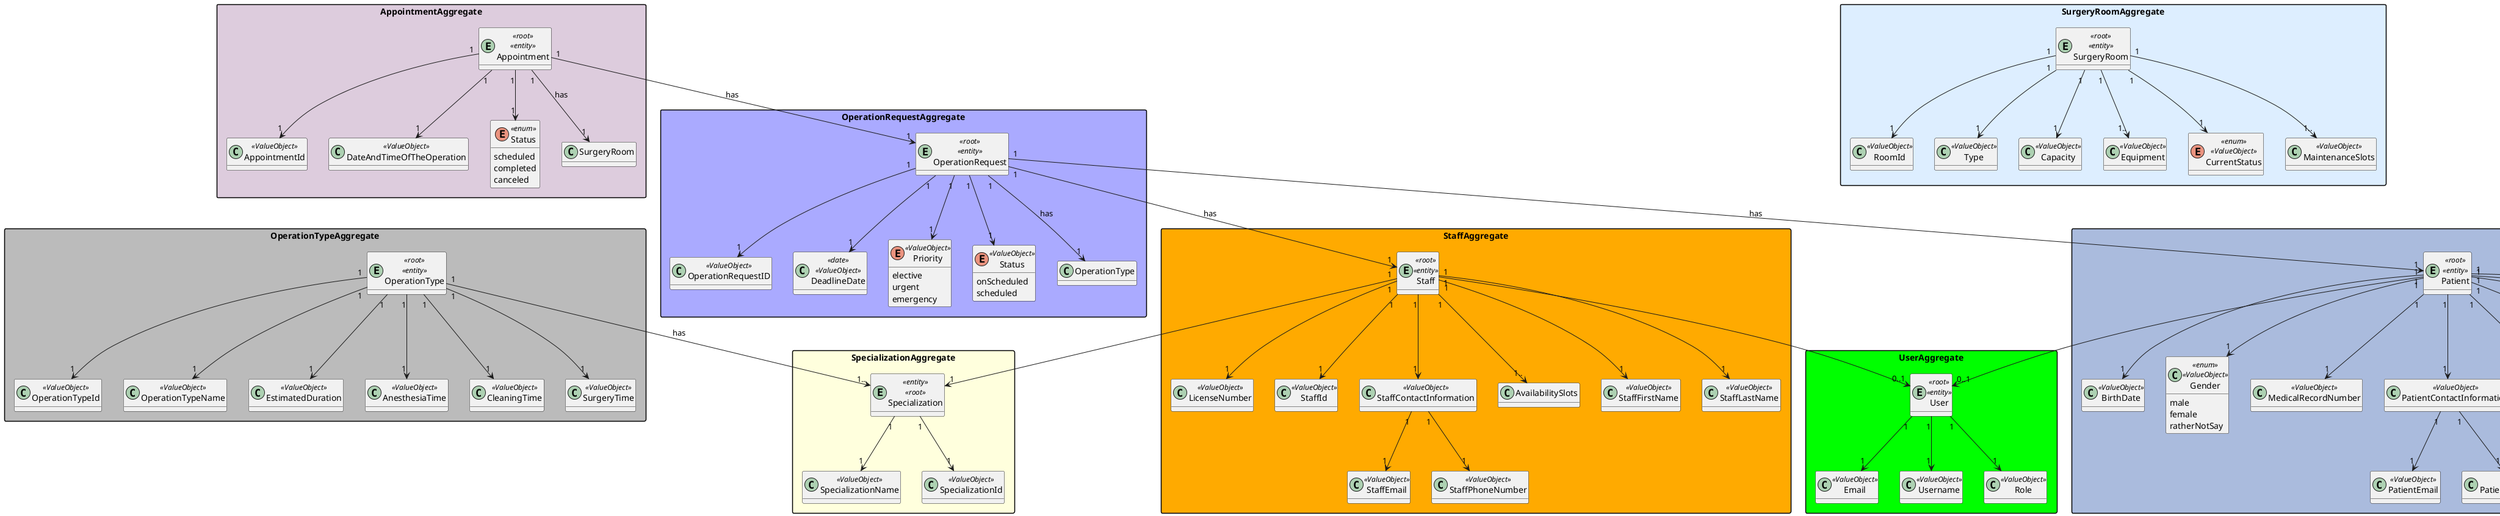 @startuml

skinparam packageStyle rectangle
skinparam package {
    BackgroundColor #ffffff
    BorderColor #000000
}

hide methods

package UserAggregate #00ff00 {
    entity User <<root>> <<entity>> {}
    class Email <<ValueObject>> {}
    class Username <<ValueObject>> {}
    class Role <<ValueObject>> {}

    User "1" --> "1" Email 
    User "1" --> "1" Username
    User "1" --> "1" Role 
}


package SpecializationAggregate #ffffdd {

    entity Specialization <<entity>> <<root>>{}

    class SpecializationName <<ValueObject>>{}
    class SpecializationId <<ValueObject>>{}

    Specialization "1" --> "1" SpecializationId
    Specialization "1" --> "1" SpecializationName
}
package StaffAggregate #ffaa00 {
    entity Staff <<root>> <<entity>> {}

    class LicenseNumber <<ValueObject>> {}
    class StaffId<<ValueObject>> {}
    class StaffContactInformation <<ValueObject>> {}
    class StaffEmail<<ValueObject>> {}
    class StaffPhoneNumber<<ValueObject>> {}
    class AvailabilitySlots {}
    class StaffFirstName <<ValueObject>> {}
    class StaffLastName <<ValueObject>> {}

    Staff "1" --> "0..1" User
    Staff "1" --> "1" LicenseNumber
    Staff "1" --> "1" Specialization
    Staff "1" --> "1" StaffContactInformation
    Staff "1" --> "1.." AvailabilitySlots
    Staff "1" --> "1" StaffFirstName
    Staff "1" --> "1" StaffId
    Staff "1" --> "1" StaffLastName
    StaffContactInformation "1" --> "1" StaffEmail
    StaffContactInformation "1" --> "1" StaffPhoneNumber
}

package PatientAggregate #aabbdd {
    entity Patient <<root>> <<entity>> {}
    class BirthDate <<ValueObject>> {}
    class Gender <<enum>> <<ValueObject>> {
        male 
        female
        ratherNotSay
    }
    class MedicalRecordNumber <<ValueObject>> {}
    class PatientContactInformation <<ValueObject>> {} /' Repeated class '/
    class PatientEmail<<ValueObject>> {}
    class PatientPhoneNumber<<ValueObject>> {}
    class Allergies <<ValueObject>> {}
    class EmergencyContact <<ValueObject>> {}
    class AppointmentHistory <<ValueObject>> {}
    class PatientFirstName <<ValueObject>> {}
    class PatientLastName <<ValueObject>> {}

    Patient "1" --> "0..1" User 
    Patient "1" --> "1" BirthDate 
    Patient "1" --> "1" Gender 
    Patient "1" --> "1" MedicalRecordNumber 
    Patient "1" --> "1" PatientContactInformation 
    Patient "1" --> "0.." Allergies
    Patient "1" --> "1" EmergencyContact
    Patient "1" --> "0.." AppointmentHistory 
    Patient "1" --> "1" PatientFirstName
    Patient "1" --> "1" PatientLastName
    PatientContactInformation "1" --> "1" PatientEmail
    PatientContactInformation "1" --> "1" PatientPhoneNumber
}


package OperationRequestAggregate #aaaaff {
    entity OperationRequest <<root>> <<entity>> {}

    class OperationRequestID <<ValueObject>> {}
    class DeadlineDate <<date>> <<ValueObject>> {}
    enum Priority <<ValueObject>> {
        elective
        urgent 
        emergency 
    }
    enum Status <<ValueObject>>{
        onScheduled
        scheduled
    }

    OperationRequest "1" --> "1" Staff : has 
    OperationRequest "1" --> "1" Patient : has 
    OperationRequest "1" --> "1" OperationType : has 
    OperationRequest "1" --> "1" OperationRequestID 
    OperationRequest "1" --> "1" DeadlineDate
    OperationRequest "1" --> "1" Priority 
    OperationRequest "1" --> "1" Status    
}


package OperationTypeAggregate #bbbbbb {
    entity OperationType <<root>> <<entity>> {}

    class OperationTypeId <<ValueObject>> {}
    class OperationTypeName <<ValueObject>> {}
    class EstimatedDuration <<ValueObject>> {}
    class AnesthesiaTime <<ValueObject>>{}
    class CleaningTime <<ValueObject>>{}
    class SurgeryTime <<ValueObject>>{}


    OperationType "1" --> "1" OperationTypeId
    OperationType "1" --> "1" OperationTypeName
    OperationType "1" --> "1" EstimatedDuration
    OperationType "1" --> "1" AnesthesiaTime
    OperationType "1" --> "1" CleaningTime
    OperationType "1" --> "1" SurgeryTime   
    OperationType "1" --> "1.." Specialization : has
}


package AppointmentAggregate #ddccdd {
    entity Appointment <<root>> <<entity>> {}

    class AppointmentId <<ValueObject>> {}
    class DateAndTimeOfTheOperation <<ValueObject>> {}
    enum Status <<enum>> {
        scheduled
        completed
        canceled
    }

    Appointment "1" --> "1" OperationRequest : has 
    Appointment "1" --> "1" SurgeryRoom : has 
    Appointment "1" --> "1" AppointmentId
    Appointment "1" --> "1" DateAndTimeOfTheOperation 
    Appointment "1" --> "1" Status 
}


package SurgeryRoomAggregate #ddeeff {
    entity SurgeryRoom <<root>> <<entity>> {}

    class RoomId <<ValueObject>> {}
    class Type <<ValueObject>> {}
    class Capacity <<ValueObject>> {}
    class Equipment <<ValueObject>> {}
    enum CurrentStatus <<enum>> <<ValueObject>> {}
    class MaintenanceSlots <<ValueObject>> {} /' ???? '/

    SurgeryRoom "1" --> "1" RoomId
    SurgeryRoom "1" --> "1" Type
    SurgeryRoom "1" --> "1" Capacity
    SurgeryRoom "1" --> "1.." Equipment
    SurgeryRoom "1" --> "1" CurrentStatus
    SurgeryRoom "1" --> "1.." MaintenanceSlots 
}

@enduml
